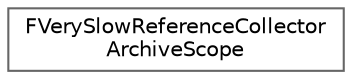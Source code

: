 digraph "Graphical Class Hierarchy"
{
 // INTERACTIVE_SVG=YES
 // LATEX_PDF_SIZE
  bgcolor="transparent";
  edge [fontname=Helvetica,fontsize=10,labelfontname=Helvetica,labelfontsize=10];
  node [fontname=Helvetica,fontsize=10,shape=box,height=0.2,width=0.4];
  rankdir="LR";
  Node0 [id="Node000000",label="FVerySlowReferenceCollector\lArchiveScope",height=0.2,width=0.4,color="grey40", fillcolor="white", style="filled",URL="$d6/d12/classFVerySlowReferenceCollectorArchiveScope.html",tooltip="Helper class for setting and resetting attributes on the FReferenceCollectorArchive."];
}
